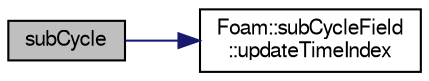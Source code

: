 digraph "subCycle"
{
  bgcolor="transparent";
  edge [fontname="FreeSans",fontsize="10",labelfontname="FreeSans",labelfontsize="10"];
  node [fontname="FreeSans",fontsize="10",shape=record];
  rankdir="LR";
  Node0 [label="subCycle",height=0.2,width=0.4,color="black", fillcolor="grey75", style="filled", fontcolor="black"];
  Node0 -> Node1 [color="midnightblue",fontsize="10",style="solid",fontname="FreeSans"];
  Node1 [label="Foam::subCycleField\l::updateTimeIndex",height=0.2,width=0.4,color="black",URL="$a25646.html#a2aeaf6e50148c439a323768878819794",tooltip="Correct the time index of the field to correspond to. "];
}
